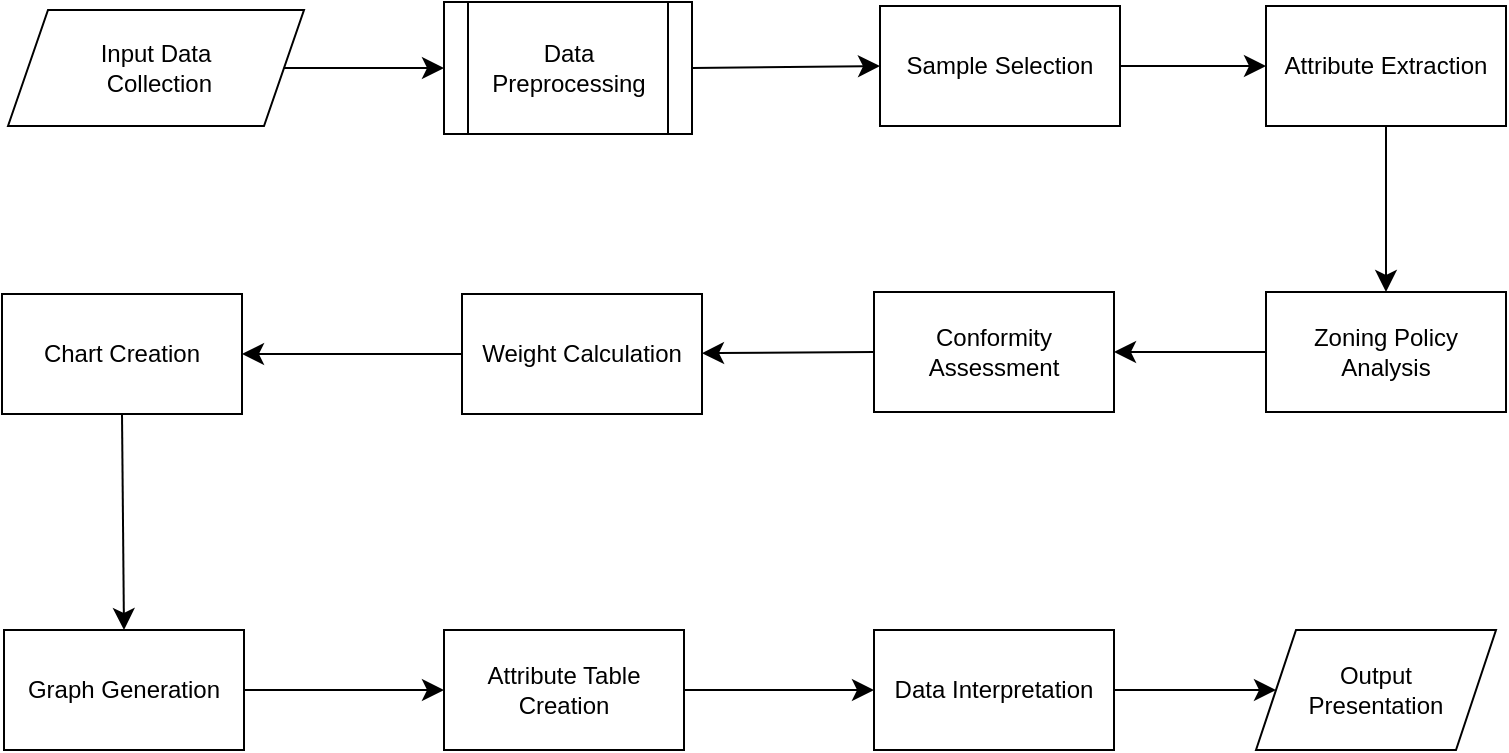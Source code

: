 <mxfile version="24.7.17">
  <diagram name="Page-1" id="lCYUu-_qHUa8pYRERW8i">
    <mxGraphModel dx="1151" dy="3036" grid="0" gridSize="10" guides="1" tooltips="1" connect="1" arrows="1" fold="1" page="0" pageScale="1" pageWidth="827" pageHeight="1169" math="0" shadow="0">
      <root>
        <mxCell id="0" />
        <mxCell id="1" parent="0" />
        <mxCell id="1akdtNSzmdOOFcE7lz8h-14" style="edgeStyle=none;curved=1;rounded=0;orthogonalLoop=1;jettySize=auto;html=1;exitX=1;exitY=0.5;exitDx=0;exitDy=0;fontSize=12;startSize=8;endSize=8;" edge="1" parent="1" source="1akdtNSzmdOOFcE7lz8h-1" target="1akdtNSzmdOOFcE7lz8h-2">
          <mxGeometry relative="1" as="geometry" />
        </mxCell>
        <mxCell id="1akdtNSzmdOOFcE7lz8h-1" value="Input Data&lt;div&gt;&amp;nbsp;Collection&lt;/div&gt;" style="shape=parallelogram;perimeter=parallelogramPerimeter;whiteSpace=wrap;html=1;fixedSize=1;" vertex="1" parent="1">
          <mxGeometry x="119" y="-1729" width="148" height="58" as="geometry" />
        </mxCell>
        <mxCell id="1akdtNSzmdOOFcE7lz8h-15" style="edgeStyle=none;curved=1;rounded=0;orthogonalLoop=1;jettySize=auto;html=1;exitX=1;exitY=0.5;exitDx=0;exitDy=0;entryX=0;entryY=0.5;entryDx=0;entryDy=0;fontSize=12;startSize=8;endSize=8;" edge="1" parent="1" source="1akdtNSzmdOOFcE7lz8h-2" target="1akdtNSzmdOOFcE7lz8h-3">
          <mxGeometry relative="1" as="geometry" />
        </mxCell>
        <mxCell id="1akdtNSzmdOOFcE7lz8h-2" value="Data Preprocessing" style="shape=process;whiteSpace=wrap;html=1;backgroundOutline=1;" vertex="1" parent="1">
          <mxGeometry x="337" y="-1733" width="124" height="66" as="geometry" />
        </mxCell>
        <mxCell id="1akdtNSzmdOOFcE7lz8h-16" style="edgeStyle=none;curved=1;rounded=0;orthogonalLoop=1;jettySize=auto;html=1;exitX=1;exitY=0.5;exitDx=0;exitDy=0;entryX=0;entryY=0.5;entryDx=0;entryDy=0;fontSize=12;startSize=8;endSize=8;" edge="1" parent="1" source="1akdtNSzmdOOFcE7lz8h-3" target="1akdtNSzmdOOFcE7lz8h-4">
          <mxGeometry relative="1" as="geometry" />
        </mxCell>
        <mxCell id="1akdtNSzmdOOFcE7lz8h-3" value="Sample Selection" style="rounded=0;whiteSpace=wrap;html=1;" vertex="1" parent="1">
          <mxGeometry x="555" y="-1731" width="120" height="60" as="geometry" />
        </mxCell>
        <mxCell id="1akdtNSzmdOOFcE7lz8h-17" style="edgeStyle=none;curved=1;rounded=0;orthogonalLoop=1;jettySize=auto;html=1;exitX=0.5;exitY=1;exitDx=0;exitDy=0;fontSize=12;startSize=8;endSize=8;" edge="1" parent="1" source="1akdtNSzmdOOFcE7lz8h-4" target="1akdtNSzmdOOFcE7lz8h-5">
          <mxGeometry relative="1" as="geometry" />
        </mxCell>
        <mxCell id="1akdtNSzmdOOFcE7lz8h-4" value="Attribute Extraction" style="rounded=0;whiteSpace=wrap;html=1;" vertex="1" parent="1">
          <mxGeometry x="748" y="-1731" width="120" height="60" as="geometry" />
        </mxCell>
        <mxCell id="1akdtNSzmdOOFcE7lz8h-18" style="edgeStyle=none;curved=1;rounded=0;orthogonalLoop=1;jettySize=auto;html=1;exitX=0;exitY=0.5;exitDx=0;exitDy=0;entryX=1;entryY=0.5;entryDx=0;entryDy=0;fontSize=12;startSize=8;endSize=8;" edge="1" parent="1" source="1akdtNSzmdOOFcE7lz8h-5" target="1akdtNSzmdOOFcE7lz8h-6">
          <mxGeometry relative="1" as="geometry" />
        </mxCell>
        <mxCell id="1akdtNSzmdOOFcE7lz8h-5" value="Zoning Policy Analysis" style="rounded=0;whiteSpace=wrap;html=1;" vertex="1" parent="1">
          <mxGeometry x="748" y="-1588" width="120" height="60" as="geometry" />
        </mxCell>
        <mxCell id="1akdtNSzmdOOFcE7lz8h-19" style="edgeStyle=none;curved=1;rounded=0;orthogonalLoop=1;jettySize=auto;html=1;exitX=0;exitY=0.5;exitDx=0;exitDy=0;fontSize=12;startSize=8;endSize=8;" edge="1" parent="1" source="1akdtNSzmdOOFcE7lz8h-6" target="1akdtNSzmdOOFcE7lz8h-7">
          <mxGeometry relative="1" as="geometry" />
        </mxCell>
        <mxCell id="1akdtNSzmdOOFcE7lz8h-6" value="Conformity Assessment" style="rounded=0;whiteSpace=wrap;html=1;" vertex="1" parent="1">
          <mxGeometry x="552" y="-1588" width="120" height="60" as="geometry" />
        </mxCell>
        <mxCell id="1akdtNSzmdOOFcE7lz8h-20" style="edgeStyle=none;curved=1;rounded=0;orthogonalLoop=1;jettySize=auto;html=1;exitX=0;exitY=0.5;exitDx=0;exitDy=0;fontSize=12;startSize=8;endSize=8;" edge="1" parent="1" source="1akdtNSzmdOOFcE7lz8h-7" target="1akdtNSzmdOOFcE7lz8h-8">
          <mxGeometry relative="1" as="geometry" />
        </mxCell>
        <mxCell id="1akdtNSzmdOOFcE7lz8h-7" value="Weight Calculation" style="rounded=0;whiteSpace=wrap;html=1;" vertex="1" parent="1">
          <mxGeometry x="346" y="-1587" width="120" height="60" as="geometry" />
        </mxCell>
        <mxCell id="1akdtNSzmdOOFcE7lz8h-21" style="edgeStyle=none;curved=1;rounded=0;orthogonalLoop=1;jettySize=auto;html=1;exitX=0.5;exitY=1;exitDx=0;exitDy=0;entryX=0.5;entryY=0;entryDx=0;entryDy=0;fontSize=12;startSize=8;endSize=8;" edge="1" parent="1" source="1akdtNSzmdOOFcE7lz8h-8" target="1akdtNSzmdOOFcE7lz8h-9">
          <mxGeometry relative="1" as="geometry" />
        </mxCell>
        <mxCell id="1akdtNSzmdOOFcE7lz8h-8" value="Chart Creation" style="rounded=0;whiteSpace=wrap;html=1;" vertex="1" parent="1">
          <mxGeometry x="116" y="-1587" width="120" height="60" as="geometry" />
        </mxCell>
        <mxCell id="1akdtNSzmdOOFcE7lz8h-22" style="edgeStyle=none;curved=1;rounded=0;orthogonalLoop=1;jettySize=auto;html=1;exitX=1;exitY=0.5;exitDx=0;exitDy=0;entryX=0;entryY=0.5;entryDx=0;entryDy=0;fontSize=12;startSize=8;endSize=8;" edge="1" parent="1" source="1akdtNSzmdOOFcE7lz8h-9" target="1akdtNSzmdOOFcE7lz8h-10">
          <mxGeometry relative="1" as="geometry" />
        </mxCell>
        <mxCell id="1akdtNSzmdOOFcE7lz8h-9" value="Graph Generation" style="rounded=0;whiteSpace=wrap;html=1;" vertex="1" parent="1">
          <mxGeometry x="117" y="-1419" width="120" height="60" as="geometry" />
        </mxCell>
        <mxCell id="1akdtNSzmdOOFcE7lz8h-23" style="edgeStyle=none;curved=1;rounded=0;orthogonalLoop=1;jettySize=auto;html=1;exitX=1;exitY=0.5;exitDx=0;exitDy=0;entryX=0;entryY=0.5;entryDx=0;entryDy=0;fontSize=12;startSize=8;endSize=8;" edge="1" parent="1" source="1akdtNSzmdOOFcE7lz8h-10" target="1akdtNSzmdOOFcE7lz8h-11">
          <mxGeometry relative="1" as="geometry" />
        </mxCell>
        <mxCell id="1akdtNSzmdOOFcE7lz8h-10" value="Attribute Table Creation" style="rounded=0;whiteSpace=wrap;html=1;" vertex="1" parent="1">
          <mxGeometry x="337" y="-1419" width="120" height="60" as="geometry" />
        </mxCell>
        <mxCell id="1akdtNSzmdOOFcE7lz8h-24" style="edgeStyle=none;curved=1;rounded=0;orthogonalLoop=1;jettySize=auto;html=1;exitX=1;exitY=0.5;exitDx=0;exitDy=0;entryX=0;entryY=0.5;entryDx=0;entryDy=0;fontSize=12;startSize=8;endSize=8;" edge="1" parent="1" source="1akdtNSzmdOOFcE7lz8h-11" target="1akdtNSzmdOOFcE7lz8h-12">
          <mxGeometry relative="1" as="geometry" />
        </mxCell>
        <mxCell id="1akdtNSzmdOOFcE7lz8h-11" value="Data Interpretation" style="rounded=0;whiteSpace=wrap;html=1;" vertex="1" parent="1">
          <mxGeometry x="552" y="-1419" width="120" height="60" as="geometry" />
        </mxCell>
        <mxCell id="1akdtNSzmdOOFcE7lz8h-12" value="Output&lt;div&gt;Presentation&lt;/div&gt;" style="shape=parallelogram;perimeter=parallelogramPerimeter;whiteSpace=wrap;html=1;fixedSize=1;" vertex="1" parent="1">
          <mxGeometry x="743" y="-1419" width="120" height="60" as="geometry" />
        </mxCell>
      </root>
    </mxGraphModel>
  </diagram>
</mxfile>
